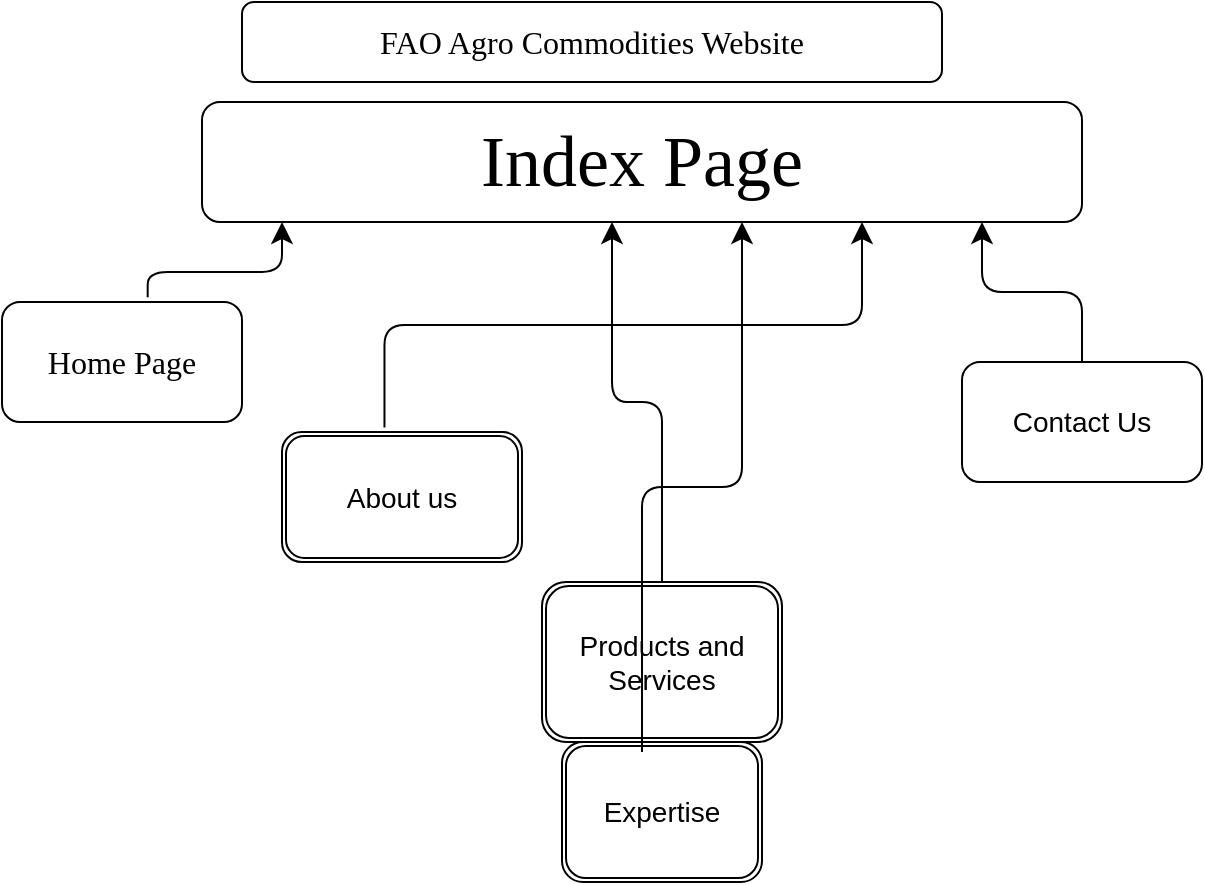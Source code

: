 <mxfile>
    <diagram id="iq4aI-l53p_AjAxlRDco" name="Page-1">
        <mxGraphModel dx="782" dy="581" grid="1" gridSize="10" guides="1" tooltips="1" connect="1" arrows="1" fold="1" page="1" pageScale="1" pageWidth="850" pageHeight="1100" math="0" shadow="0">
            <root>
                <mxCell id="0"/>
                <mxCell id="1" parent="0"/>
                <mxCell id="2" value="&lt;font size=&quot;3&quot; face=&quot;Comic Sans MS&quot;&gt;Home Page&lt;/font&gt;" style="rounded=1;whiteSpace=wrap;html=1;" parent="1" vertex="1">
                    <mxGeometry x="10" y="150" width="120" height="60" as="geometry"/>
                </mxCell>
                <mxCell id="3" value="&lt;font face=&quot;Comic Sans MS&quot;&gt;&lt;span style=&quot;font-size: 36px;&quot;&gt;Index Page&lt;/span&gt;&lt;/font&gt;" style="rounded=1;whiteSpace=wrap;html=1;" parent="1" vertex="1">
                    <mxGeometry x="110" y="50" width="440" height="60" as="geometry"/>
                </mxCell>
                <mxCell id="5" value="&lt;font size=&quot;3&quot; face=&quot;Comic Sans MS&quot;&gt;FAO Agro Commodities Website&lt;/font&gt;" style="rounded=1;whiteSpace=wrap;html=1;" parent="1" vertex="1">
                    <mxGeometry x="130" width="350" height="40" as="geometry"/>
                </mxCell>
                <mxCell id="6" value="" style="edgeStyle=elbowEdgeStyle;elbow=vertical;endArrow=classic;html=1;curved=0;rounded=1;endSize=8;startSize=8;exitX=0.607;exitY=-0.04;exitDx=0;exitDy=0;exitPerimeter=0;" parent="1" source="2" edge="1">
                    <mxGeometry width="50" height="50" relative="1" as="geometry">
                        <mxPoint x="100" y="160" as="sourcePoint"/>
                        <mxPoint x="150" y="110" as="targetPoint"/>
                        <Array as="points">
                            <mxPoint x="90" y="135"/>
                        </Array>
                    </mxGeometry>
                </mxCell>
                <mxCell id="7" value="&lt;font style=&quot;font-size: 14px;&quot;&gt;Contact Us&lt;/font&gt;" style="rounded=1;whiteSpace=wrap;html=1;" parent="1" vertex="1">
                    <mxGeometry x="490" y="180" width="120" height="60" as="geometry"/>
                </mxCell>
                <mxCell id="10" value="" style="edgeStyle=elbowEdgeStyle;elbow=vertical;endArrow=classic;html=1;curved=0;rounded=1;endSize=8;startSize=8;exitX=0.5;exitY=0;exitDx=0;exitDy=0;" parent="1" source="7" edge="1">
                    <mxGeometry width="50" height="50" relative="1" as="geometry">
                        <mxPoint x="550" y="160" as="sourcePoint"/>
                        <mxPoint x="500" y="110" as="targetPoint"/>
                    </mxGeometry>
                </mxCell>
                <mxCell id="11" value="&lt;font face=&quot;Helvetica&quot; style=&quot;font-size: 14px;&quot;&gt;About us&lt;/font&gt;" style="shape=ext;double=1;rounded=1;whiteSpace=wrap;html=1;" parent="1" vertex="1">
                    <mxGeometry x="150" y="215" width="120" height="65" as="geometry"/>
                </mxCell>
                <mxCell id="12" value="" style="edgeStyle=elbowEdgeStyle;elbow=vertical;endArrow=classic;html=1;curved=0;rounded=1;endSize=8;startSize=8;exitX=0.427;exitY=-0.035;exitDx=0;exitDy=0;exitPerimeter=0;" parent="1" source="11" edge="1">
                    <mxGeometry width="50" height="50" relative="1" as="geometry">
                        <mxPoint x="440" y="160" as="sourcePoint"/>
                        <mxPoint x="440" y="110" as="targetPoint"/>
                    </mxGeometry>
                </mxCell>
                <mxCell id="13" value="&lt;font style=&quot;font-size: 14px;&quot;&gt;Products and Services&lt;/font&gt;" style="shape=ext;double=1;rounded=1;whiteSpace=wrap;html=1;" parent="1" vertex="1">
                    <mxGeometry x="280" y="290" width="120" height="80" as="geometry"/>
                </mxCell>
                <mxCell id="14" value="" style="edgeStyle=elbowEdgeStyle;elbow=vertical;endArrow=classic;html=1;curved=0;rounded=1;endSize=8;startSize=8;" parent="1" source="13" edge="1">
                    <mxGeometry width="50" height="50" relative="1" as="geometry">
                        <mxPoint x="265" y="160" as="sourcePoint"/>
                        <mxPoint x="315" y="110" as="targetPoint"/>
                    </mxGeometry>
                </mxCell>
                <mxCell id="16" value="&lt;font style=&quot;font-size: 14px;&quot;&gt;Expertise&lt;/font&gt;" style="shape=ext;double=1;rounded=1;whiteSpace=wrap;html=1;" parent="1" vertex="1">
                    <mxGeometry x="290" y="370" width="100" height="70" as="geometry"/>
                </mxCell>
                <mxCell id="17" value="" style="edgeStyle=elbowEdgeStyle;elbow=vertical;endArrow=classic;html=1;curved=0;rounded=1;endSize=8;startSize=8;exitX=0.4;exitY=0.071;exitDx=0;exitDy=0;exitPerimeter=0;" parent="1" source="16" edge="1">
                    <mxGeometry width="50" height="50" relative="1" as="geometry">
                        <mxPoint x="330" y="160" as="sourcePoint"/>
                        <mxPoint x="380" y="110" as="targetPoint"/>
                    </mxGeometry>
                </mxCell>
            </root>
        </mxGraphModel>
    </diagram>
</mxfile>